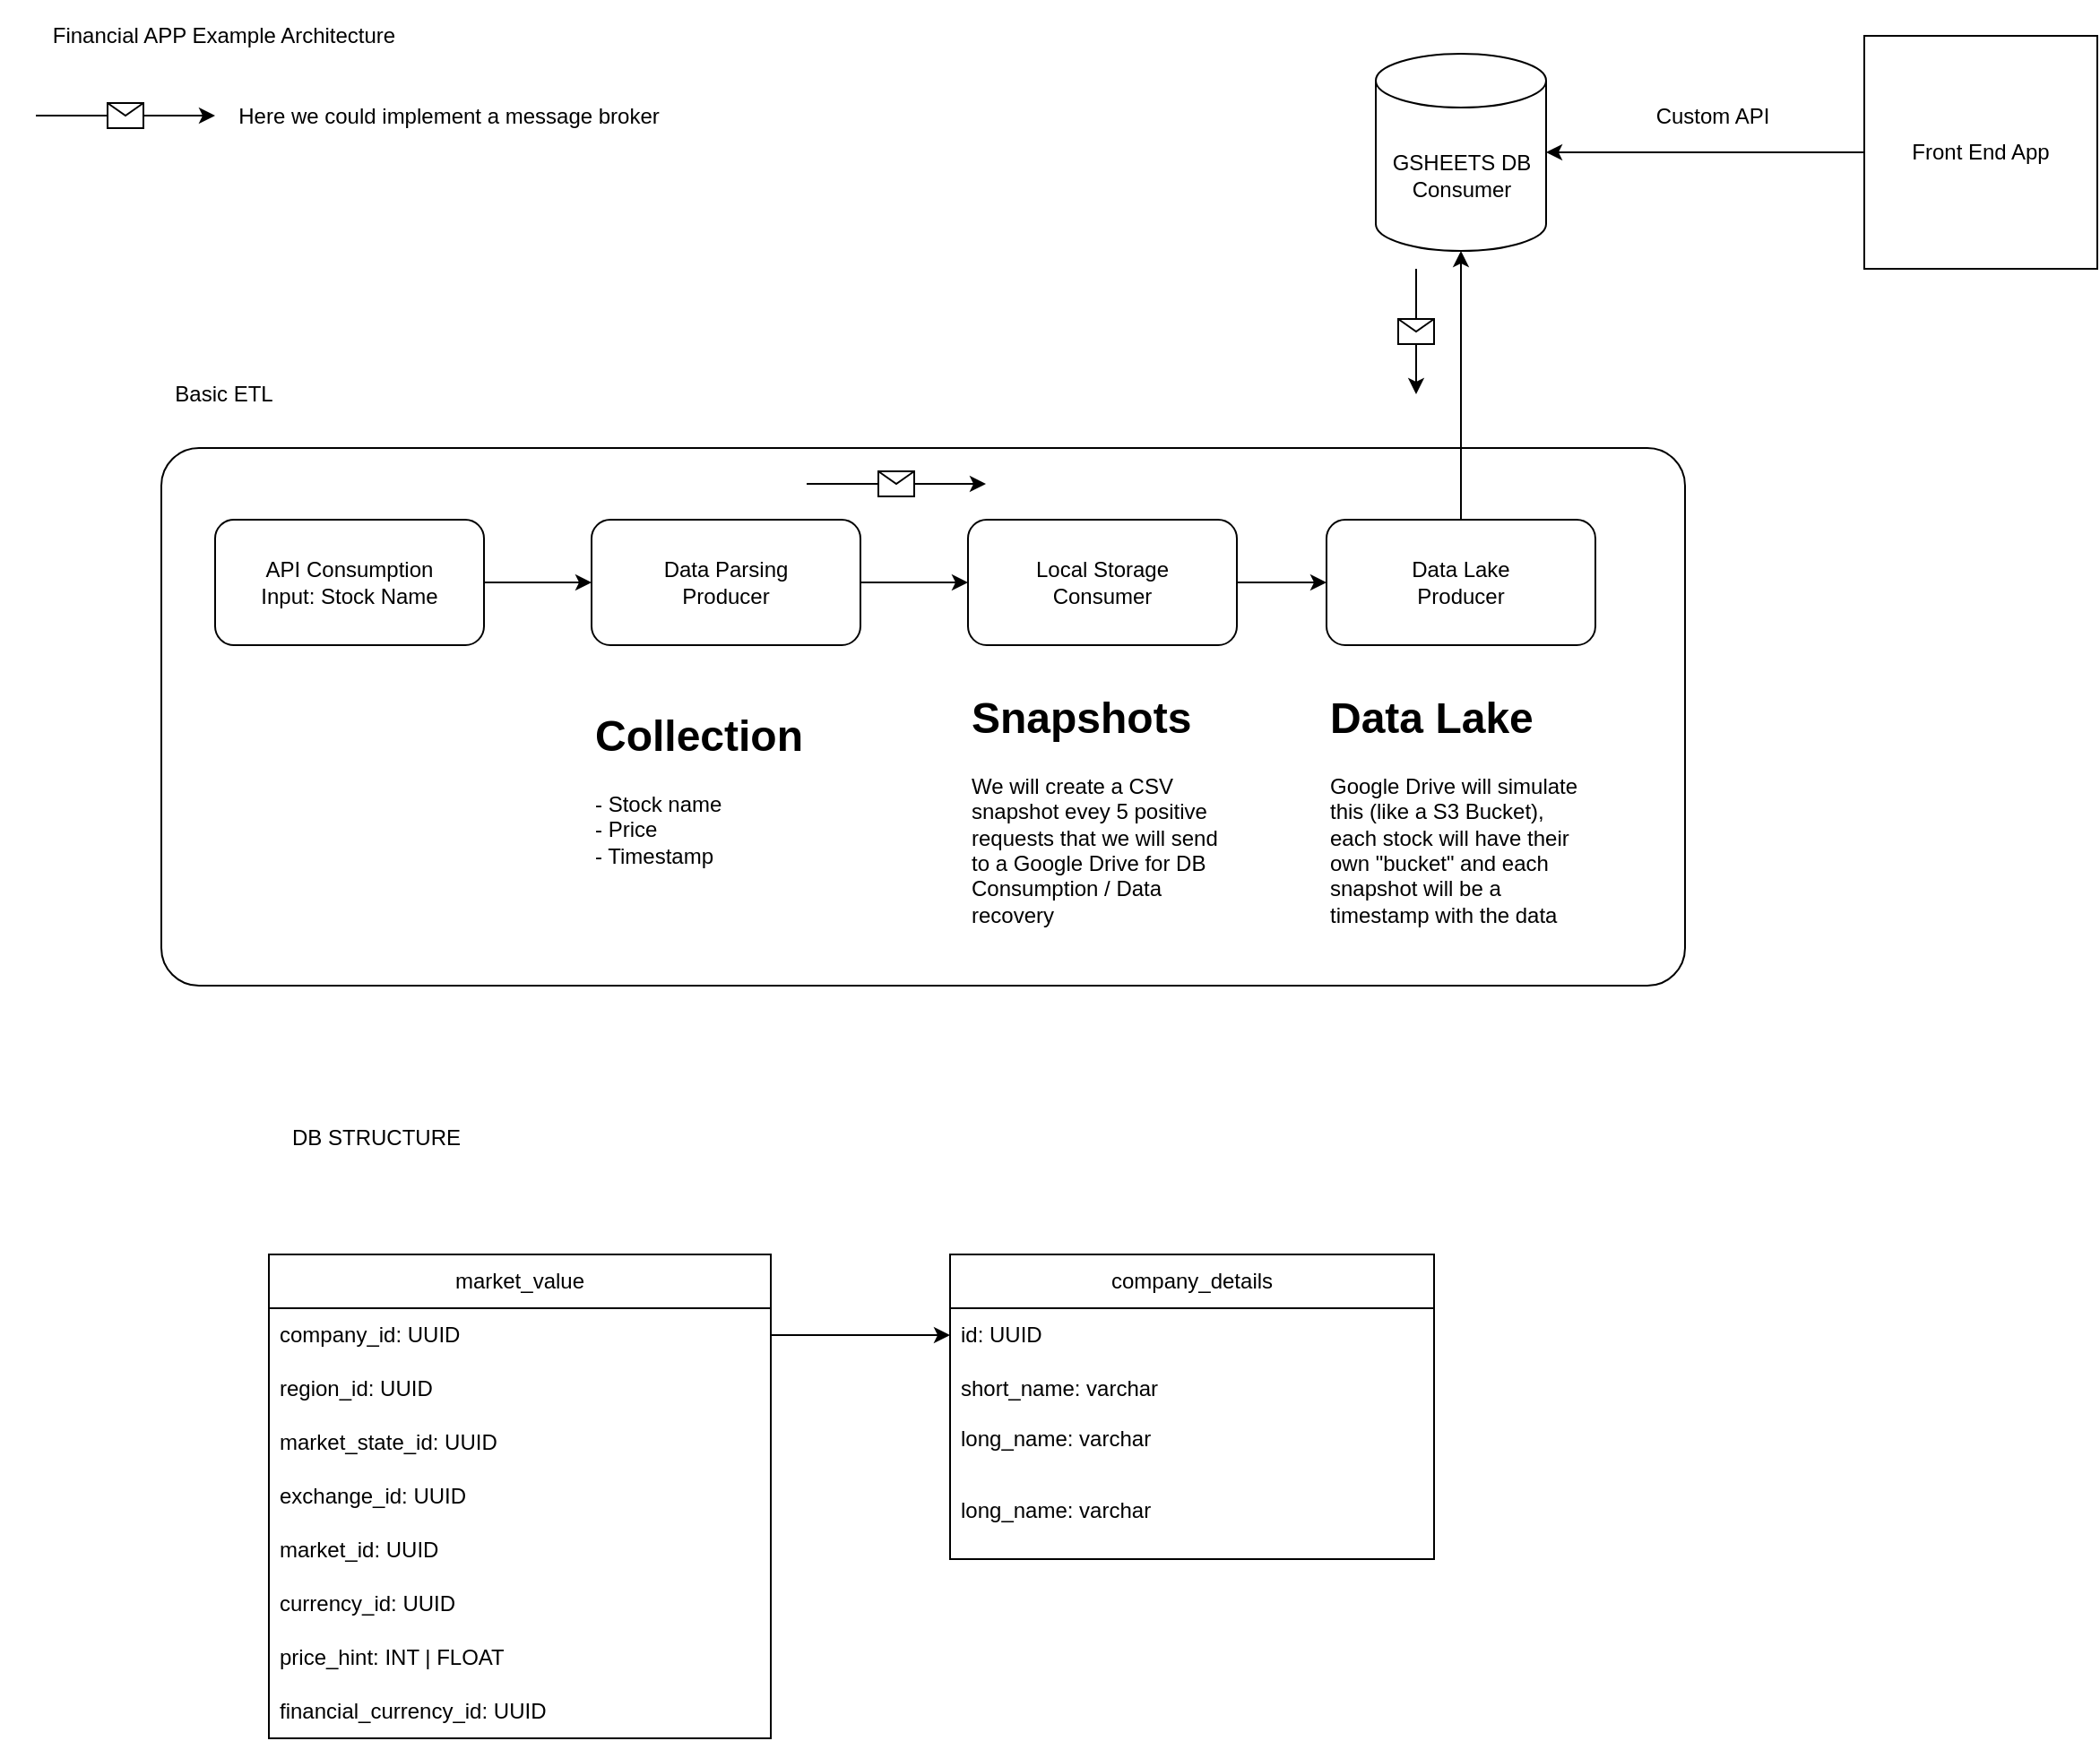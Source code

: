 <mxfile version="26.0.16">
  <diagram name="Página-1" id="P629Ekrg5bdEhE2zrpEa">
    <mxGraphModel dx="1834" dy="785" grid="1" gridSize="10" guides="1" tooltips="1" connect="1" arrows="1" fold="1" page="0" pageScale="1" pageWidth="827" pageHeight="1169" math="0" shadow="0">
      <root>
        <mxCell id="0" />
        <mxCell id="1" parent="0" />
        <mxCell id="cMBE0d9DRBvhQ3us1sOP-14" value="" style="rounded=1;whiteSpace=wrap;html=1;fillColor=none;arcSize=7;strokeColor=light-dark(#000000,#FF9933);" parent="1" vertex="1">
          <mxGeometry x="-190" y="410" width="850" height="300" as="geometry" />
        </mxCell>
        <mxCell id="cMBE0d9DRBvhQ3us1sOP-1" value="Financial APP Example Architecture" style="text;html=1;align=center;verticalAlign=middle;whiteSpace=wrap;rounded=0;" parent="1" vertex="1">
          <mxGeometry x="-280" y="160" width="250" height="40" as="geometry" />
        </mxCell>
        <mxCell id="cMBE0d9DRBvhQ3us1sOP-6" style="edgeStyle=orthogonalEdgeStyle;rounded=0;orthogonalLoop=1;jettySize=auto;html=1;" parent="1" source="cMBE0d9DRBvhQ3us1sOP-2" target="cMBE0d9DRBvhQ3us1sOP-4" edge="1">
          <mxGeometry relative="1" as="geometry" />
        </mxCell>
        <mxCell id="cMBE0d9DRBvhQ3us1sOP-2" value="API Consumption&lt;div&gt;Input: Stock Name&lt;/div&gt;" style="rounded=1;whiteSpace=wrap;html=1;" parent="1" vertex="1">
          <mxGeometry x="-160" y="450" width="150" height="70" as="geometry" />
        </mxCell>
        <mxCell id="cMBE0d9DRBvhQ3us1sOP-3" value="Basic ETL" style="text;html=1;align=center;verticalAlign=middle;whiteSpace=wrap;rounded=0;" parent="1" vertex="1">
          <mxGeometry x="-190" y="360" width="70" height="40" as="geometry" />
        </mxCell>
        <mxCell id="cMBE0d9DRBvhQ3us1sOP-7" style="edgeStyle=orthogonalEdgeStyle;rounded=0;orthogonalLoop=1;jettySize=auto;html=1;entryX=0;entryY=0.5;entryDx=0;entryDy=0;" parent="1" source="cMBE0d9DRBvhQ3us1sOP-4" target="cMBE0d9DRBvhQ3us1sOP-5" edge="1">
          <mxGeometry relative="1" as="geometry" />
        </mxCell>
        <mxCell id="cMBE0d9DRBvhQ3us1sOP-4" value="Data Parsing&lt;div&gt;Producer&lt;/div&gt;" style="rounded=1;whiteSpace=wrap;html=1;" parent="1" vertex="1">
          <mxGeometry x="50" y="450" width="150" height="70" as="geometry" />
        </mxCell>
        <mxCell id="cMBE0d9DRBvhQ3us1sOP-9" style="edgeStyle=orthogonalEdgeStyle;rounded=0;orthogonalLoop=1;jettySize=auto;html=1;entryX=0;entryY=0.5;entryDx=0;entryDy=0;" parent="1" source="cMBE0d9DRBvhQ3us1sOP-5" target="cMBE0d9DRBvhQ3us1sOP-8" edge="1">
          <mxGeometry relative="1" as="geometry" />
        </mxCell>
        <mxCell id="cMBE0d9DRBvhQ3us1sOP-5" value="Local Storage&lt;div&gt;Consumer&lt;/div&gt;" style="rounded=1;whiteSpace=wrap;html=1;" parent="1" vertex="1">
          <mxGeometry x="260" y="450" width="150" height="70" as="geometry" />
        </mxCell>
        <mxCell id="cMBE0d9DRBvhQ3us1sOP-8" value="Data Lake&lt;div&gt;Producer&lt;/div&gt;" style="rounded=1;whiteSpace=wrap;html=1;" parent="1" vertex="1">
          <mxGeometry x="460" y="450" width="150" height="70" as="geometry" />
        </mxCell>
        <mxCell id="cMBE0d9DRBvhQ3us1sOP-12" value="&lt;h1 style=&quot;margin-top: 0px;&quot;&gt;Snapshots&lt;/h1&gt;&lt;div&gt;We will create a CSV snapshot evey 5 positive requests that we will send to a Google Drive for DB Consumption / Data recovery&lt;/div&gt;" style="text;html=1;whiteSpace=wrap;overflow=hidden;rounded=0;" parent="1" vertex="1">
          <mxGeometry x="260" y="540" width="150" height="140" as="geometry" />
        </mxCell>
        <mxCell id="cMBE0d9DRBvhQ3us1sOP-13" value="&lt;h1 style=&quot;margin-top: 0px;&quot;&gt;Collection&lt;br&gt;&lt;/h1&gt;&lt;div&gt;- Stock name&lt;/div&gt;&lt;div&gt;- Price&lt;/div&gt;&lt;div&gt;- Timestamp&lt;/div&gt;" style="text;html=1;whiteSpace=wrap;overflow=hidden;rounded=0;" parent="1" vertex="1">
          <mxGeometry x="50" y="550" width="150" height="140" as="geometry" />
        </mxCell>
        <mxCell id="cMBE0d9DRBvhQ3us1sOP-16" value="GSHEETS DB&lt;div&gt;Consumer&lt;/div&gt;" style="shape=cylinder3;whiteSpace=wrap;html=1;boundedLbl=1;backgroundOutline=1;size=15;" parent="1" vertex="1">
          <mxGeometry x="487.5" y="190" width="95" height="110" as="geometry" />
        </mxCell>
        <mxCell id="cMBE0d9DRBvhQ3us1sOP-20" value="&lt;h1 style=&quot;margin-top: 0px;&quot;&gt;Data Lake&lt;/h1&gt;&lt;div&gt;Google Drive will simulate this (like a S3 Bucket), each stock will have their own &quot;bucket&quot; and each snapshot will be a timestamp with the data&lt;/div&gt;" style="text;html=1;whiteSpace=wrap;overflow=hidden;rounded=0;" parent="1" vertex="1">
          <mxGeometry x="460" y="540" width="150" height="140" as="geometry" />
        </mxCell>
        <mxCell id="cMBE0d9DRBvhQ3us1sOP-22" value="Front End App" style="whiteSpace=wrap;html=1;aspect=fixed;" parent="1" vertex="1">
          <mxGeometry x="760" y="180" width="130" height="130" as="geometry" />
        </mxCell>
        <mxCell id="cMBE0d9DRBvhQ3us1sOP-24" value="Custom API" style="text;html=1;align=center;verticalAlign=middle;resizable=0;points=[];autosize=1;strokeColor=none;fillColor=none;" parent="1" vertex="1">
          <mxGeometry x="630" y="210" width="90" height="30" as="geometry" />
        </mxCell>
        <mxCell id="cMBE0d9DRBvhQ3us1sOP-25" value="" style="endArrow=classic;html=1;rounded=0;" parent="1" edge="1">
          <mxGeometry relative="1" as="geometry">
            <mxPoint x="170" y="430" as="sourcePoint" />
            <mxPoint x="270" y="430" as="targetPoint" />
          </mxGeometry>
        </mxCell>
        <mxCell id="cMBE0d9DRBvhQ3us1sOP-26" value="" style="shape=message;html=1;outlineConnect=0;" parent="cMBE0d9DRBvhQ3us1sOP-25" vertex="1">
          <mxGeometry width="20" height="14" relative="1" as="geometry">
            <mxPoint x="-10" y="-7" as="offset" />
          </mxGeometry>
        </mxCell>
        <mxCell id="cMBE0d9DRBvhQ3us1sOP-27" value="Here we could implement a message broker" style="text;html=1;align=center;verticalAlign=middle;resizable=0;points=[];autosize=1;strokeColor=none;fillColor=none;" parent="1" vertex="1">
          <mxGeometry x="-160" y="210" width="260" height="30" as="geometry" />
        </mxCell>
        <mxCell id="cMBE0d9DRBvhQ3us1sOP-28" value="" style="endArrow=classic;html=1;rounded=0;" parent="1" edge="1">
          <mxGeometry relative="1" as="geometry">
            <mxPoint x="-260" y="224.5" as="sourcePoint" />
            <mxPoint x="-160" y="224.5" as="targetPoint" />
          </mxGeometry>
        </mxCell>
        <mxCell id="cMBE0d9DRBvhQ3us1sOP-29" value="" style="shape=message;html=1;outlineConnect=0;" parent="cMBE0d9DRBvhQ3us1sOP-28" vertex="1">
          <mxGeometry width="20" height="14" relative="1" as="geometry">
            <mxPoint x="-10" y="-7" as="offset" />
          </mxGeometry>
        </mxCell>
        <mxCell id="cMBE0d9DRBvhQ3us1sOP-38" value="" style="endArrow=classic;html=1;rounded=0;" parent="1" edge="1">
          <mxGeometry relative="1" as="geometry">
            <mxPoint x="510" y="310" as="sourcePoint" />
            <mxPoint x="510" y="380" as="targetPoint" />
          </mxGeometry>
        </mxCell>
        <mxCell id="cMBE0d9DRBvhQ3us1sOP-39" value="" style="shape=message;html=1;outlineConnect=0;" parent="cMBE0d9DRBvhQ3us1sOP-38" vertex="1">
          <mxGeometry width="20" height="14" relative="1" as="geometry">
            <mxPoint x="-10" y="-7" as="offset" />
          </mxGeometry>
        </mxCell>
        <mxCell id="cMBE0d9DRBvhQ3us1sOP-41" value="" style="endArrow=classic;html=1;rounded=0;entryX=1;entryY=0.5;entryDx=0;entryDy=0;entryPerimeter=0;exitX=0;exitY=0.5;exitDx=0;exitDy=0;" parent="1" source="cMBE0d9DRBvhQ3us1sOP-22" target="cMBE0d9DRBvhQ3us1sOP-16" edge="1">
          <mxGeometry width="50" height="50" relative="1" as="geometry">
            <mxPoint x="620" y="360" as="sourcePoint" />
            <mxPoint x="670" y="310" as="targetPoint" />
          </mxGeometry>
        </mxCell>
        <mxCell id="cMBE0d9DRBvhQ3us1sOP-42" style="edgeStyle=orthogonalEdgeStyle;rounded=0;orthogonalLoop=1;jettySize=auto;html=1;entryX=0.5;entryY=1;entryDx=0;entryDy=0;entryPerimeter=0;" parent="1" source="cMBE0d9DRBvhQ3us1sOP-8" target="cMBE0d9DRBvhQ3us1sOP-16" edge="1">
          <mxGeometry relative="1" as="geometry" />
        </mxCell>
        <mxCell id="Pav0Cr2s4P_qrNvLRZdM-1" value="DB STRUCTURE" style="text;html=1;align=center;verticalAlign=middle;whiteSpace=wrap;rounded=0;" vertex="1" parent="1">
          <mxGeometry x="-190" y="780" width="240" height="30" as="geometry" />
        </mxCell>
        <mxCell id="Pav0Cr2s4P_qrNvLRZdM-2" value="market_value" style="swimlane;fontStyle=0;childLayout=stackLayout;horizontal=1;startSize=30;horizontalStack=0;resizeParent=1;resizeParentMax=0;resizeLast=0;collapsible=1;marginBottom=0;whiteSpace=wrap;html=1;" vertex="1" parent="1">
          <mxGeometry x="-130" y="860" width="280" height="270" as="geometry" />
        </mxCell>
        <mxCell id="Pav0Cr2s4P_qrNvLRZdM-3" value="company_id: UUID" style="text;strokeColor=none;fillColor=none;align=left;verticalAlign=middle;spacingLeft=4;spacingRight=4;overflow=hidden;points=[[0,0.5],[1,0.5]];portConstraint=eastwest;rotatable=0;whiteSpace=wrap;html=1;" vertex="1" parent="Pav0Cr2s4P_qrNvLRZdM-2">
          <mxGeometry y="30" width="280" height="30" as="geometry" />
        </mxCell>
        <mxCell id="Pav0Cr2s4P_qrNvLRZdM-4" value="region_id: UUID" style="text;strokeColor=none;fillColor=none;align=left;verticalAlign=middle;spacingLeft=4;spacingRight=4;overflow=hidden;points=[[0,0.5],[1,0.5]];portConstraint=eastwest;rotatable=0;whiteSpace=wrap;html=1;" vertex="1" parent="Pav0Cr2s4P_qrNvLRZdM-2">
          <mxGeometry y="60" width="280" height="30" as="geometry" />
        </mxCell>
        <mxCell id="Pav0Cr2s4P_qrNvLRZdM-5" value="market_state_id: UUID" style="text;strokeColor=none;fillColor=none;align=left;verticalAlign=middle;spacingLeft=4;spacingRight=4;overflow=hidden;points=[[0,0.5],[1,0.5]];portConstraint=eastwest;rotatable=0;whiteSpace=wrap;html=1;" vertex="1" parent="Pav0Cr2s4P_qrNvLRZdM-2">
          <mxGeometry y="90" width="280" height="30" as="geometry" />
        </mxCell>
        <mxCell id="Pav0Cr2s4P_qrNvLRZdM-12" value="exchange_id: UUID" style="text;strokeColor=none;fillColor=none;align=left;verticalAlign=middle;spacingLeft=4;spacingRight=4;overflow=hidden;points=[[0,0.5],[1,0.5]];portConstraint=eastwest;rotatable=0;whiteSpace=wrap;html=1;" vertex="1" parent="Pav0Cr2s4P_qrNvLRZdM-2">
          <mxGeometry y="120" width="280" height="30" as="geometry" />
        </mxCell>
        <mxCell id="Pav0Cr2s4P_qrNvLRZdM-13" value="market_id: UUID" style="text;strokeColor=none;fillColor=none;align=left;verticalAlign=middle;spacingLeft=4;spacingRight=4;overflow=hidden;points=[[0,0.5],[1,0.5]];portConstraint=eastwest;rotatable=0;whiteSpace=wrap;html=1;" vertex="1" parent="Pav0Cr2s4P_qrNvLRZdM-2">
          <mxGeometry y="150" width="280" height="30" as="geometry" />
        </mxCell>
        <mxCell id="Pav0Cr2s4P_qrNvLRZdM-14" value="currency_id: UUID" style="text;strokeColor=none;fillColor=none;align=left;verticalAlign=middle;spacingLeft=4;spacingRight=4;overflow=hidden;points=[[0,0.5],[1,0.5]];portConstraint=eastwest;rotatable=0;whiteSpace=wrap;html=1;" vertex="1" parent="Pav0Cr2s4P_qrNvLRZdM-2">
          <mxGeometry y="180" width="280" height="30" as="geometry" />
        </mxCell>
        <mxCell id="Pav0Cr2s4P_qrNvLRZdM-15" value="price_hint: INT | FLOAT" style="text;strokeColor=none;fillColor=none;align=left;verticalAlign=middle;spacingLeft=4;spacingRight=4;overflow=hidden;points=[[0,0.5],[1,0.5]];portConstraint=eastwest;rotatable=0;whiteSpace=wrap;html=1;" vertex="1" parent="Pav0Cr2s4P_qrNvLRZdM-2">
          <mxGeometry y="210" width="280" height="30" as="geometry" />
        </mxCell>
        <mxCell id="Pav0Cr2s4P_qrNvLRZdM-16" value="financial_currency_id: UUID" style="text;strokeColor=none;fillColor=none;align=left;verticalAlign=middle;spacingLeft=4;spacingRight=4;overflow=hidden;points=[[0,0.5],[1,0.5]];portConstraint=eastwest;rotatable=0;whiteSpace=wrap;html=1;" vertex="1" parent="Pav0Cr2s4P_qrNvLRZdM-2">
          <mxGeometry y="240" width="280" height="30" as="geometry" />
        </mxCell>
        <mxCell id="Pav0Cr2s4P_qrNvLRZdM-6" value="company_details" style="swimlane;fontStyle=0;childLayout=stackLayout;horizontal=1;startSize=30;horizontalStack=0;resizeParent=1;resizeParentMax=0;resizeLast=0;collapsible=1;marginBottom=0;whiteSpace=wrap;html=1;" vertex="1" parent="1">
          <mxGeometry x="250" y="860" width="270" height="170" as="geometry" />
        </mxCell>
        <mxCell id="Pav0Cr2s4P_qrNvLRZdM-7" value="id: UUID" style="text;strokeColor=none;fillColor=none;align=left;verticalAlign=middle;spacingLeft=4;spacingRight=4;overflow=hidden;points=[[0,0.5],[1,0.5]];portConstraint=eastwest;rotatable=0;whiteSpace=wrap;html=1;" vertex="1" parent="Pav0Cr2s4P_qrNvLRZdM-6">
          <mxGeometry y="30" width="270" height="30" as="geometry" />
        </mxCell>
        <mxCell id="Pav0Cr2s4P_qrNvLRZdM-8" value="short_name: varchar" style="text;strokeColor=none;fillColor=none;align=left;verticalAlign=middle;spacingLeft=4;spacingRight=4;overflow=hidden;points=[[0,0.5],[1,0.5]];portConstraint=eastwest;rotatable=0;whiteSpace=wrap;html=1;" vertex="1" parent="Pav0Cr2s4P_qrNvLRZdM-6">
          <mxGeometry y="60" width="270" height="30" as="geometry" />
        </mxCell>
        <mxCell id="Pav0Cr2s4P_qrNvLRZdM-9" value="long_name: varchar&lt;div&gt;&lt;br&gt;&lt;/div&gt;" style="text;strokeColor=none;fillColor=none;align=left;verticalAlign=middle;spacingLeft=4;spacingRight=4;overflow=hidden;points=[[0,0.5],[1,0.5]];portConstraint=eastwest;rotatable=0;whiteSpace=wrap;html=1;" vertex="1" parent="Pav0Cr2s4P_qrNvLRZdM-6">
          <mxGeometry y="90" width="270" height="40" as="geometry" />
        </mxCell>
        <mxCell id="Pav0Cr2s4P_qrNvLRZdM-10" value="long_name: varchar&lt;div&gt;&lt;br&gt;&lt;/div&gt;" style="text;strokeColor=none;fillColor=none;align=left;verticalAlign=middle;spacingLeft=4;spacingRight=4;overflow=hidden;points=[[0,0.5],[1,0.5]];portConstraint=eastwest;rotatable=0;whiteSpace=wrap;html=1;" vertex="1" parent="Pav0Cr2s4P_qrNvLRZdM-6">
          <mxGeometry y="130" width="270" height="40" as="geometry" />
        </mxCell>
        <mxCell id="Pav0Cr2s4P_qrNvLRZdM-11" style="edgeStyle=orthogonalEdgeStyle;rounded=0;orthogonalLoop=1;jettySize=auto;html=1;" edge="1" parent="1" source="Pav0Cr2s4P_qrNvLRZdM-3" target="Pav0Cr2s4P_qrNvLRZdM-7">
          <mxGeometry relative="1" as="geometry" />
        </mxCell>
      </root>
    </mxGraphModel>
  </diagram>
</mxfile>

